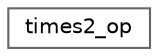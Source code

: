 digraph "类继承关系图"
{
 // LATEX_PDF_SIZE
  bgcolor="transparent";
  edge [fontname=Helvetica,fontsize=10,labelfontname=Helvetica,labelfontsize=10];
  node [fontname=Helvetica,fontsize=10,shape=box,height=0.2,width=0.4];
  rankdir="LR";
  Node0 [id="Node000000",label="times2_op",height=0.2,width=0.4,color="grey40", fillcolor="white", style="filled",URL="$structtimes2__op.html",tooltip=" "];
}
